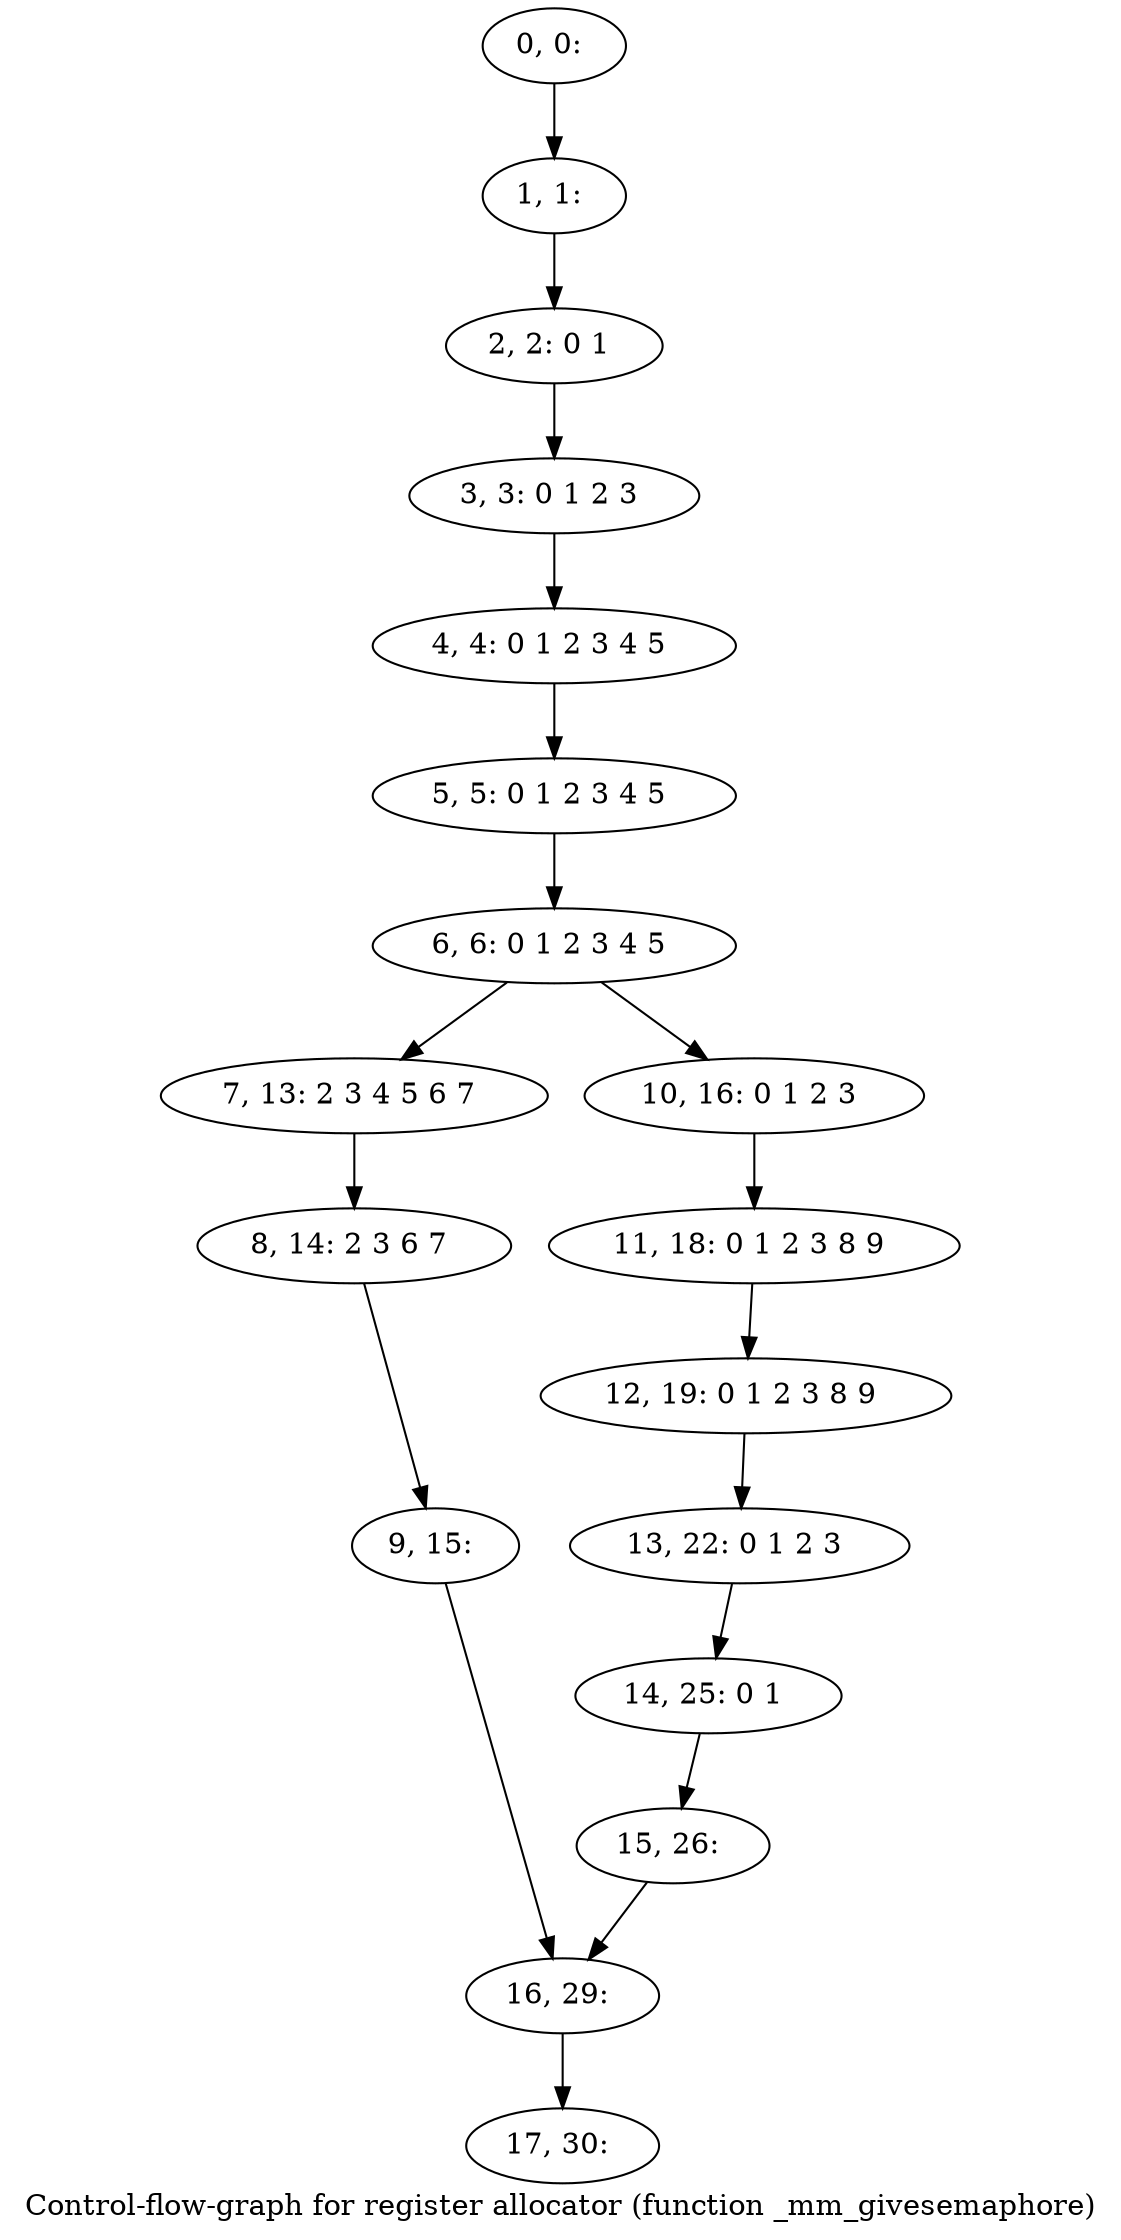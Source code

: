 digraph G {
graph [label="Control-flow-graph for register allocator (function _mm_givesemaphore)"]
0[label="0, 0: "];
1[label="1, 1: "];
2[label="2, 2: 0 1 "];
3[label="3, 3: 0 1 2 3 "];
4[label="4, 4: 0 1 2 3 4 5 "];
5[label="5, 5: 0 1 2 3 4 5 "];
6[label="6, 6: 0 1 2 3 4 5 "];
7[label="7, 13: 2 3 4 5 6 7 "];
8[label="8, 14: 2 3 6 7 "];
9[label="9, 15: "];
10[label="10, 16: 0 1 2 3 "];
11[label="11, 18: 0 1 2 3 8 9 "];
12[label="12, 19: 0 1 2 3 8 9 "];
13[label="13, 22: 0 1 2 3 "];
14[label="14, 25: 0 1 "];
15[label="15, 26: "];
16[label="16, 29: "];
17[label="17, 30: "];
0->1 ;
1->2 ;
2->3 ;
3->4 ;
4->5 ;
5->6 ;
6->7 ;
6->10 ;
7->8 ;
8->9 ;
9->16 ;
10->11 ;
11->12 ;
12->13 ;
13->14 ;
14->15 ;
15->16 ;
16->17 ;
}
